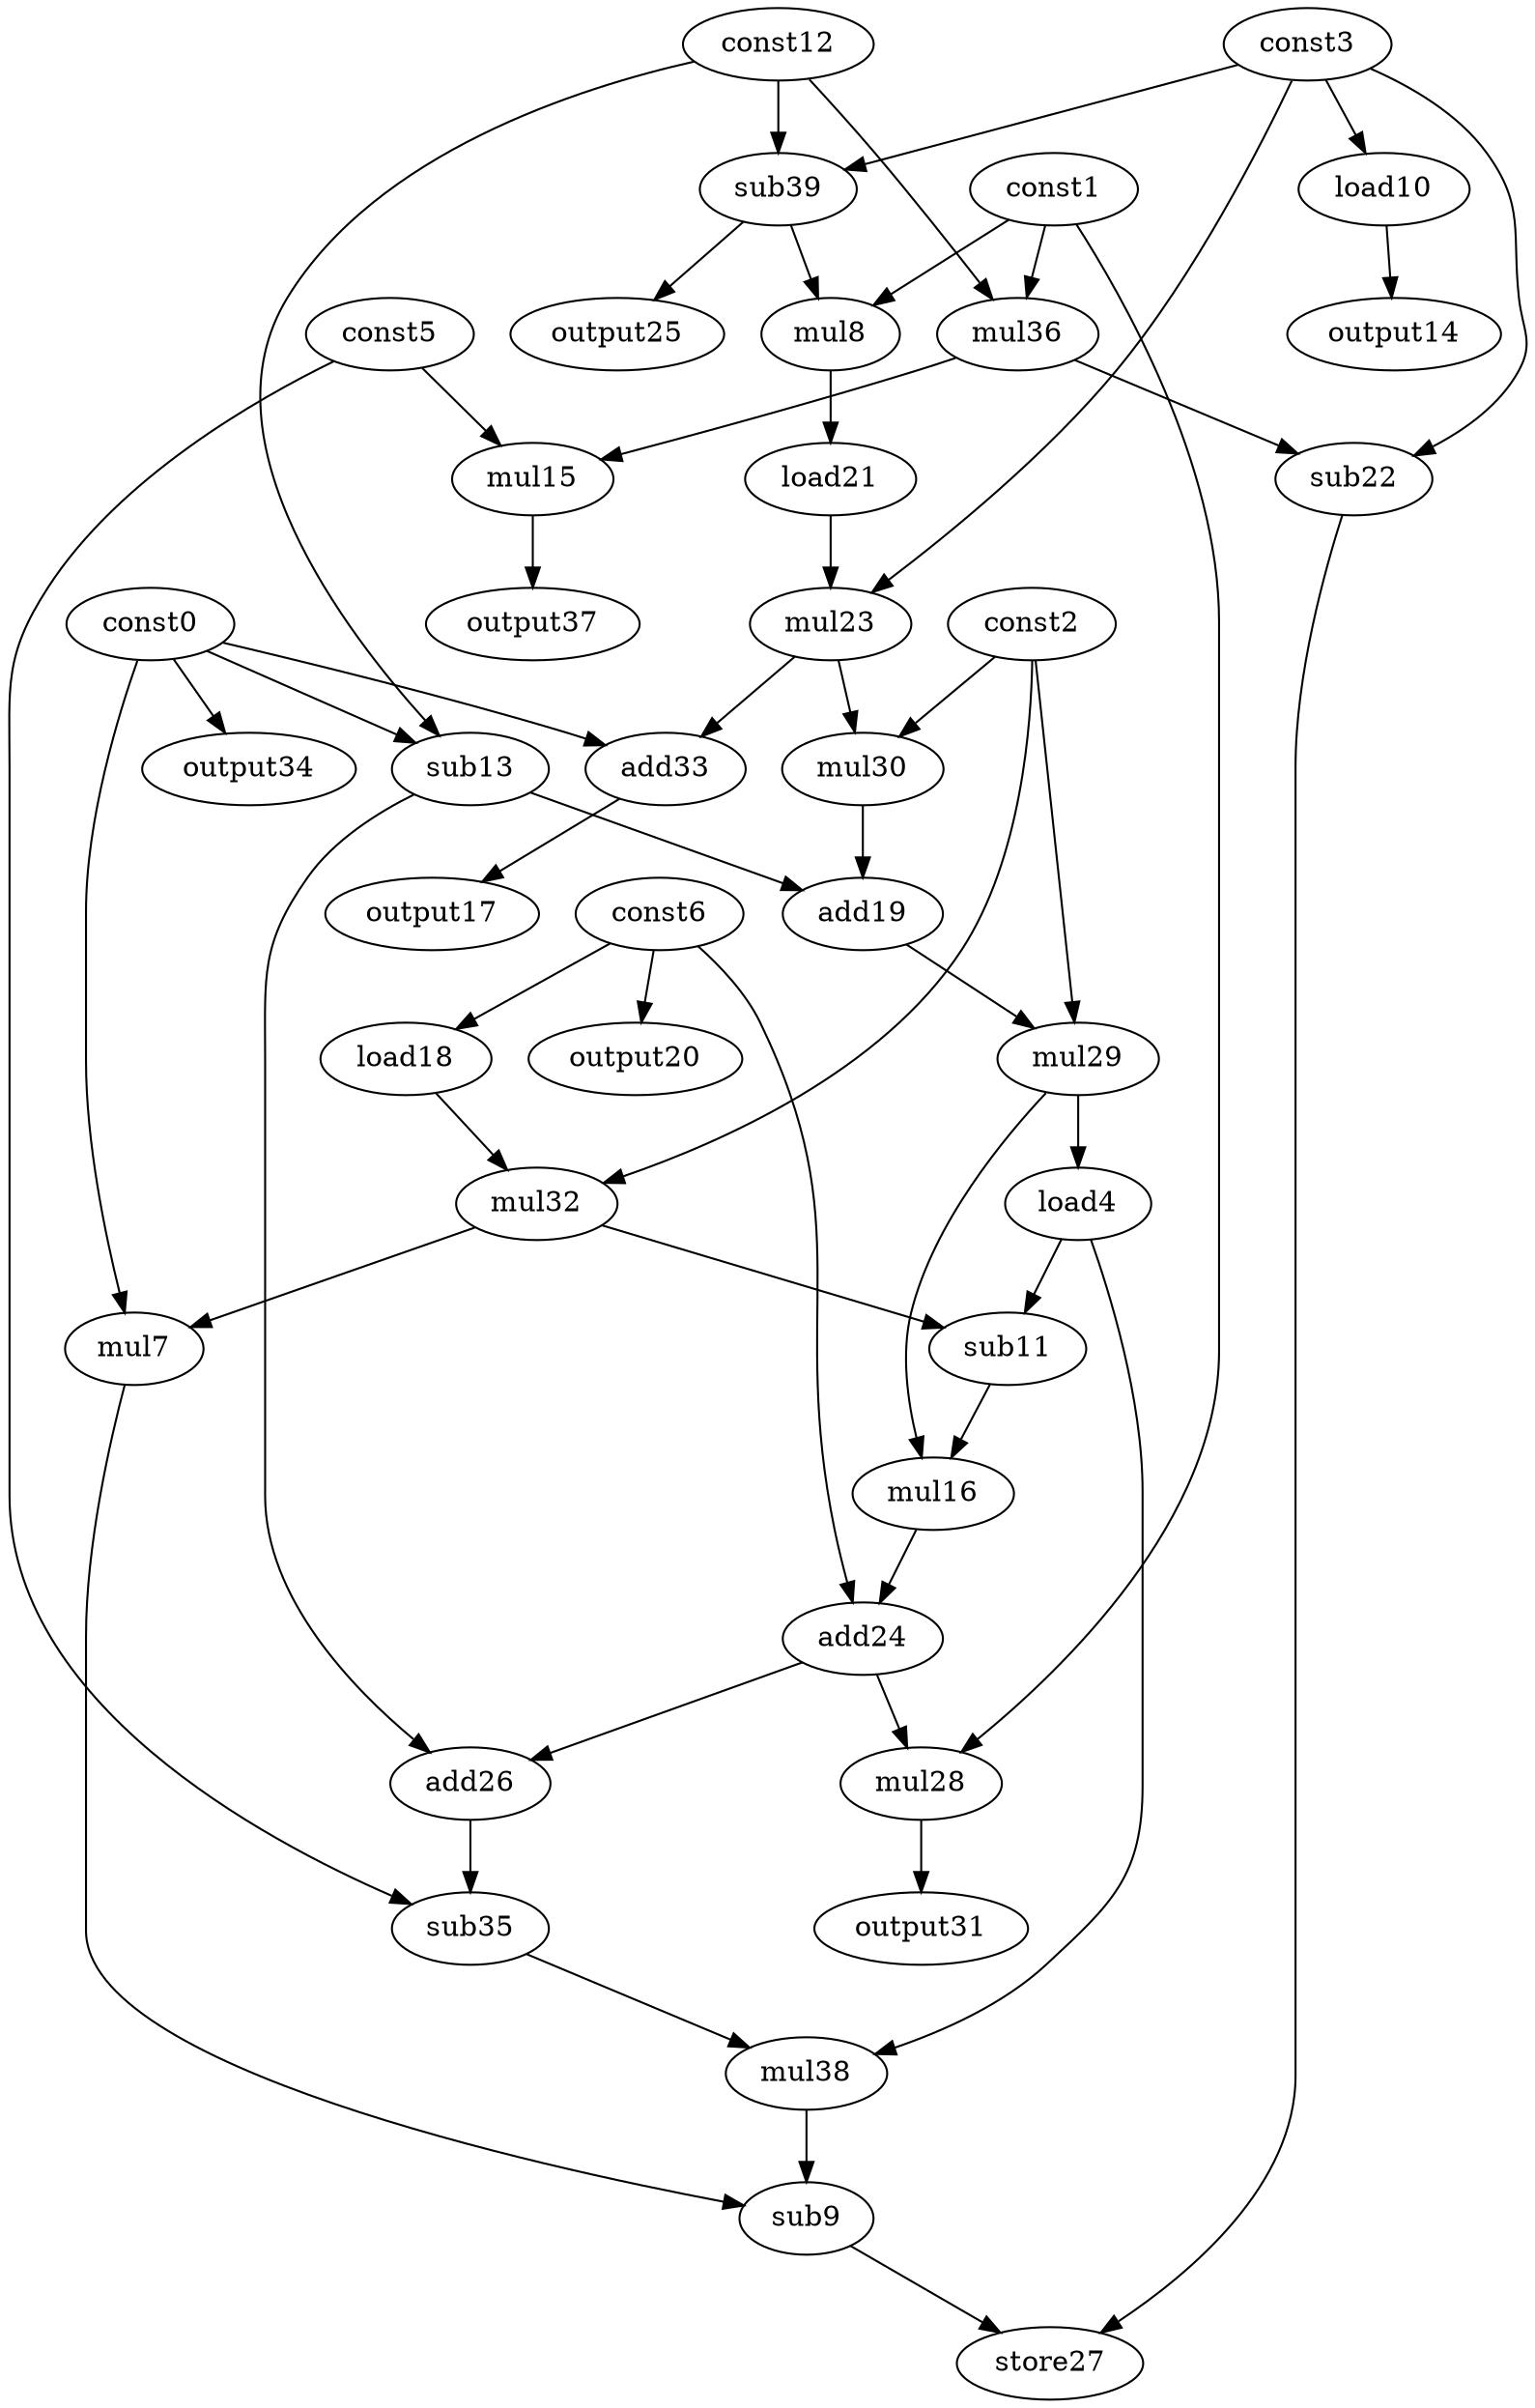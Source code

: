 digraph G { 
const0[opcode=const]; 
const1[opcode=const]; 
const2[opcode=const]; 
const3[opcode=const]; 
load4[opcode=load]; 
const5[opcode=const]; 
const6[opcode=const]; 
mul7[opcode=mul]; 
mul8[opcode=mul]; 
sub9[opcode=sub]; 
load10[opcode=load]; 
sub11[opcode=sub]; 
const12[opcode=const]; 
sub13[opcode=sub]; 
output14[opcode=output]; 
mul15[opcode=mul]; 
mul16[opcode=mul]; 
output17[opcode=output]; 
load18[opcode=load]; 
add19[opcode=add]; 
output20[opcode=output]; 
load21[opcode=load]; 
sub22[opcode=sub]; 
mul23[opcode=mul]; 
add24[opcode=add]; 
output25[opcode=output]; 
add26[opcode=add]; 
store27[opcode=store]; 
mul28[opcode=mul]; 
mul29[opcode=mul]; 
mul30[opcode=mul]; 
output31[opcode=output]; 
mul32[opcode=mul]; 
add33[opcode=add]; 
output34[opcode=output]; 
sub35[opcode=sub]; 
mul36[opcode=mul]; 
output37[opcode=output]; 
mul38[opcode=mul]; 
sub39[opcode=sub]; 
const3->load10[operand=0];
const0->sub13[operand=0];
const12->sub13[operand=1];
const6->load18[operand=0];
const6->output20[operand=0];
const0->output34[operand=0];
const1->mul36[operand=0];
const12->mul36[operand=1];
const3->sub39[operand=0];
const12->sub39[operand=1];
const1->mul8[operand=0];
sub39->mul8[operand=1];
load10->output14[operand=0];
mul36->mul15[operand=0];
const5->mul15[operand=1];
const3->sub22[operand=0];
mul36->sub22[operand=1];
sub39->output25[operand=0];
load18->mul32[operand=0];
const2->mul32[operand=1];
mul32->mul7[operand=0];
const0->mul7[operand=1];
mul8->load21[operand=0];
mul15->output37[operand=0];
const3->mul23[operand=0];
load21->mul23[operand=1];
const2->mul30[operand=0];
mul23->mul30[operand=1];
const0->add33[operand=0];
mul23->add33[operand=1];
add33->output17[operand=0];
sub13->add19[operand=0];
mul30->add19[operand=1];
const2->mul29[operand=0];
add19->mul29[operand=1];
mul29->load4[operand=0];
mul32->sub11[operand=0];
load4->sub11[operand=1];
sub11->mul16[operand=0];
mul29->mul16[operand=1];
mul16->add24[operand=0];
const6->add24[operand=1];
add24->add26[operand=0];
sub13->add26[operand=1];
add24->mul28[operand=0];
const1->mul28[operand=1];
mul28->output31[operand=0];
add26->sub35[operand=0];
const5->sub35[operand=1];
sub35->mul38[operand=0];
load4->mul38[operand=1];
mul38->sub9[operand=0];
mul7->sub9[operand=1];
sub9->store27[operand=0];
sub22->store27[operand=1];
}
